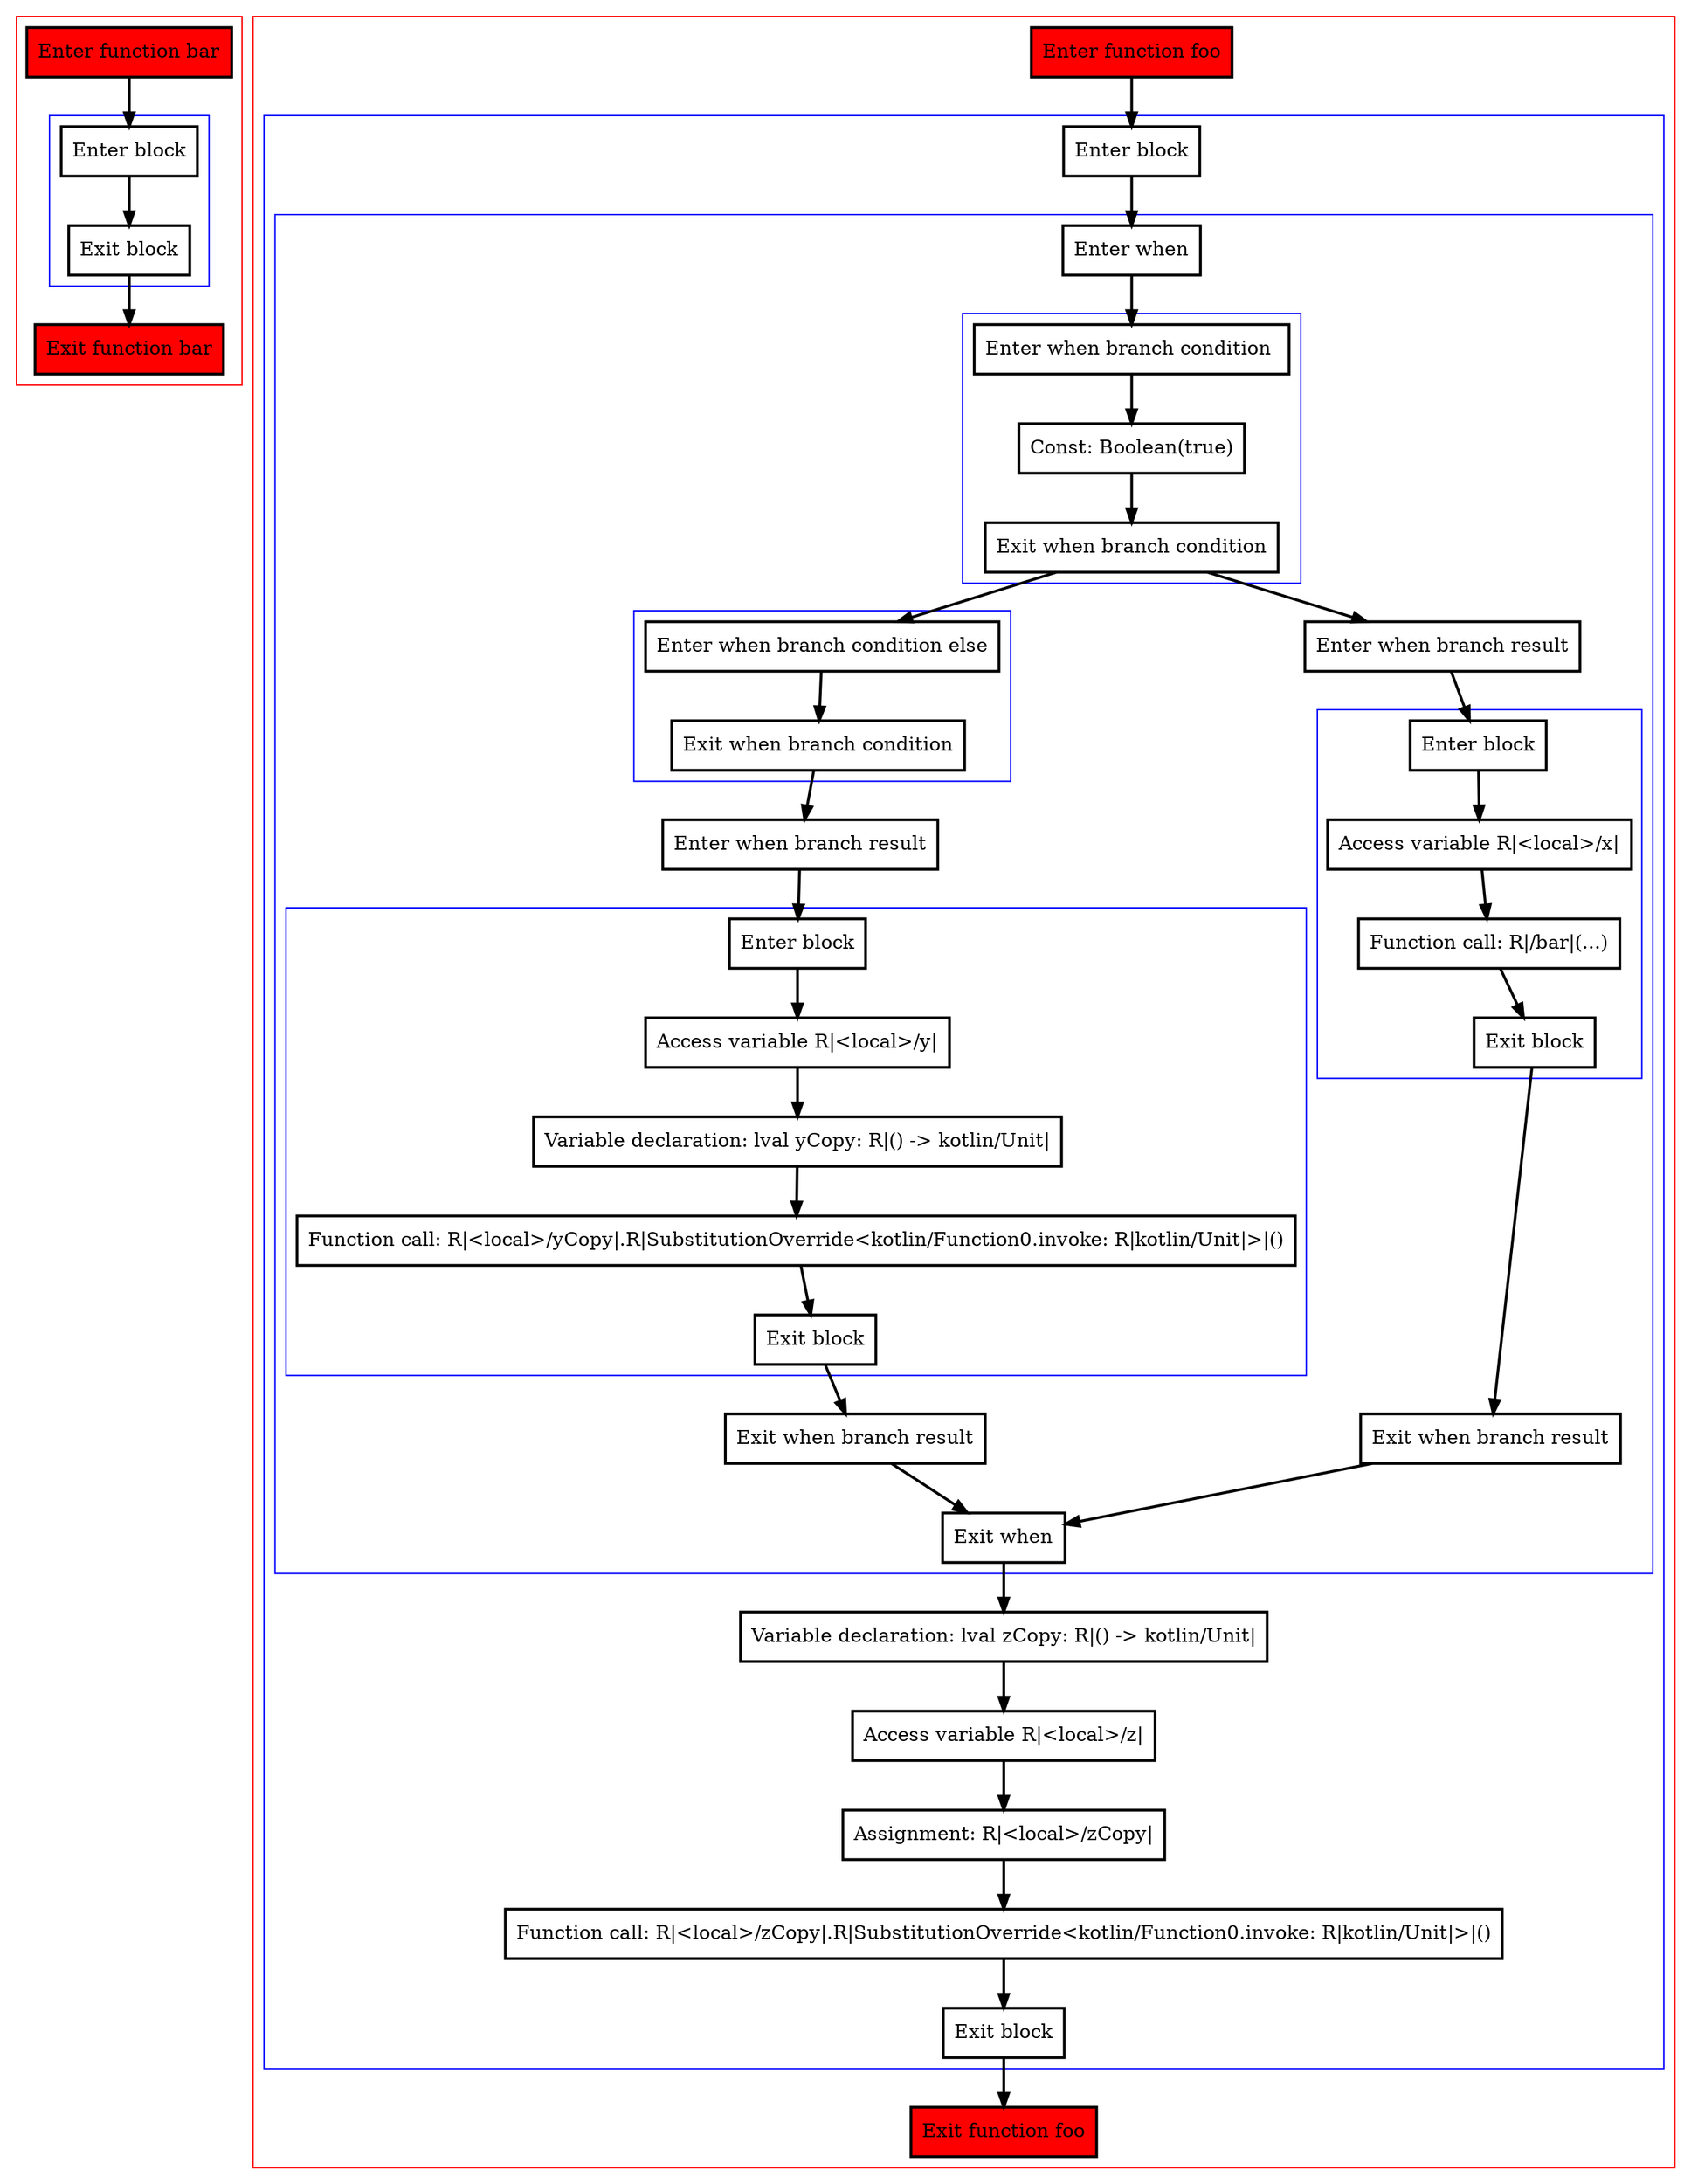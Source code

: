 digraph toLocalVariables_kt {
    graph [nodesep=3]
    node [shape=box penwidth=2]
    edge [penwidth=2]

    subgraph cluster_0 {
        color=red
        0 [label="Enter function bar" style="filled" fillcolor=red];
        subgraph cluster_1 {
            color=blue
            1 [label="Enter block"];
            2 [label="Exit block"];
        }
        3 [label="Exit function bar" style="filled" fillcolor=red];
    }
    0 -> {1};
    1 -> {2};
    2 -> {3};

    subgraph cluster_2 {
        color=red
        4 [label="Enter function foo" style="filled" fillcolor=red];
        subgraph cluster_3 {
            color=blue
            5 [label="Enter block"];
            subgraph cluster_4 {
                color=blue
                6 [label="Enter when"];
                subgraph cluster_5 {
                    color=blue
                    7 [label="Enter when branch condition "];
                    8 [label="Const: Boolean(true)"];
                    9 [label="Exit when branch condition"];
                }
                subgraph cluster_6 {
                    color=blue
                    10 [label="Enter when branch condition else"];
                    11 [label="Exit when branch condition"];
                }
                12 [label="Enter when branch result"];
                subgraph cluster_7 {
                    color=blue
                    13 [label="Enter block"];
                    14 [label="Access variable R|<local>/y|"];
                    15 [label="Variable declaration: lval yCopy: R|() -> kotlin/Unit|"];
                    16 [label="Function call: R|<local>/yCopy|.R|SubstitutionOverride<kotlin/Function0.invoke: R|kotlin/Unit|>|()"];
                    17 [label="Exit block"];
                }
                18 [label="Exit when branch result"];
                19 [label="Enter when branch result"];
                subgraph cluster_8 {
                    color=blue
                    20 [label="Enter block"];
                    21 [label="Access variable R|<local>/x|"];
                    22 [label="Function call: R|/bar|(...)"];
                    23 [label="Exit block"];
                }
                24 [label="Exit when branch result"];
                25 [label="Exit when"];
            }
            26 [label="Variable declaration: lval zCopy: R|() -> kotlin/Unit|"];
            27 [label="Access variable R|<local>/z|"];
            28 [label="Assignment: R|<local>/zCopy|"];
            29 [label="Function call: R|<local>/zCopy|.R|SubstitutionOverride<kotlin/Function0.invoke: R|kotlin/Unit|>|()"];
            30 [label="Exit block"];
        }
        31 [label="Exit function foo" style="filled" fillcolor=red];
    }
    4 -> {5};
    5 -> {6};
    6 -> {7};
    7 -> {8};
    8 -> {9};
    9 -> {19 10};
    10 -> {11};
    11 -> {12};
    12 -> {13};
    13 -> {14};
    14 -> {15};
    15 -> {16};
    16 -> {17};
    17 -> {18};
    18 -> {25};
    19 -> {20};
    20 -> {21};
    21 -> {22};
    22 -> {23};
    23 -> {24};
    24 -> {25};
    25 -> {26};
    26 -> {27};
    27 -> {28};
    28 -> {29};
    29 -> {30};
    30 -> {31};

}
